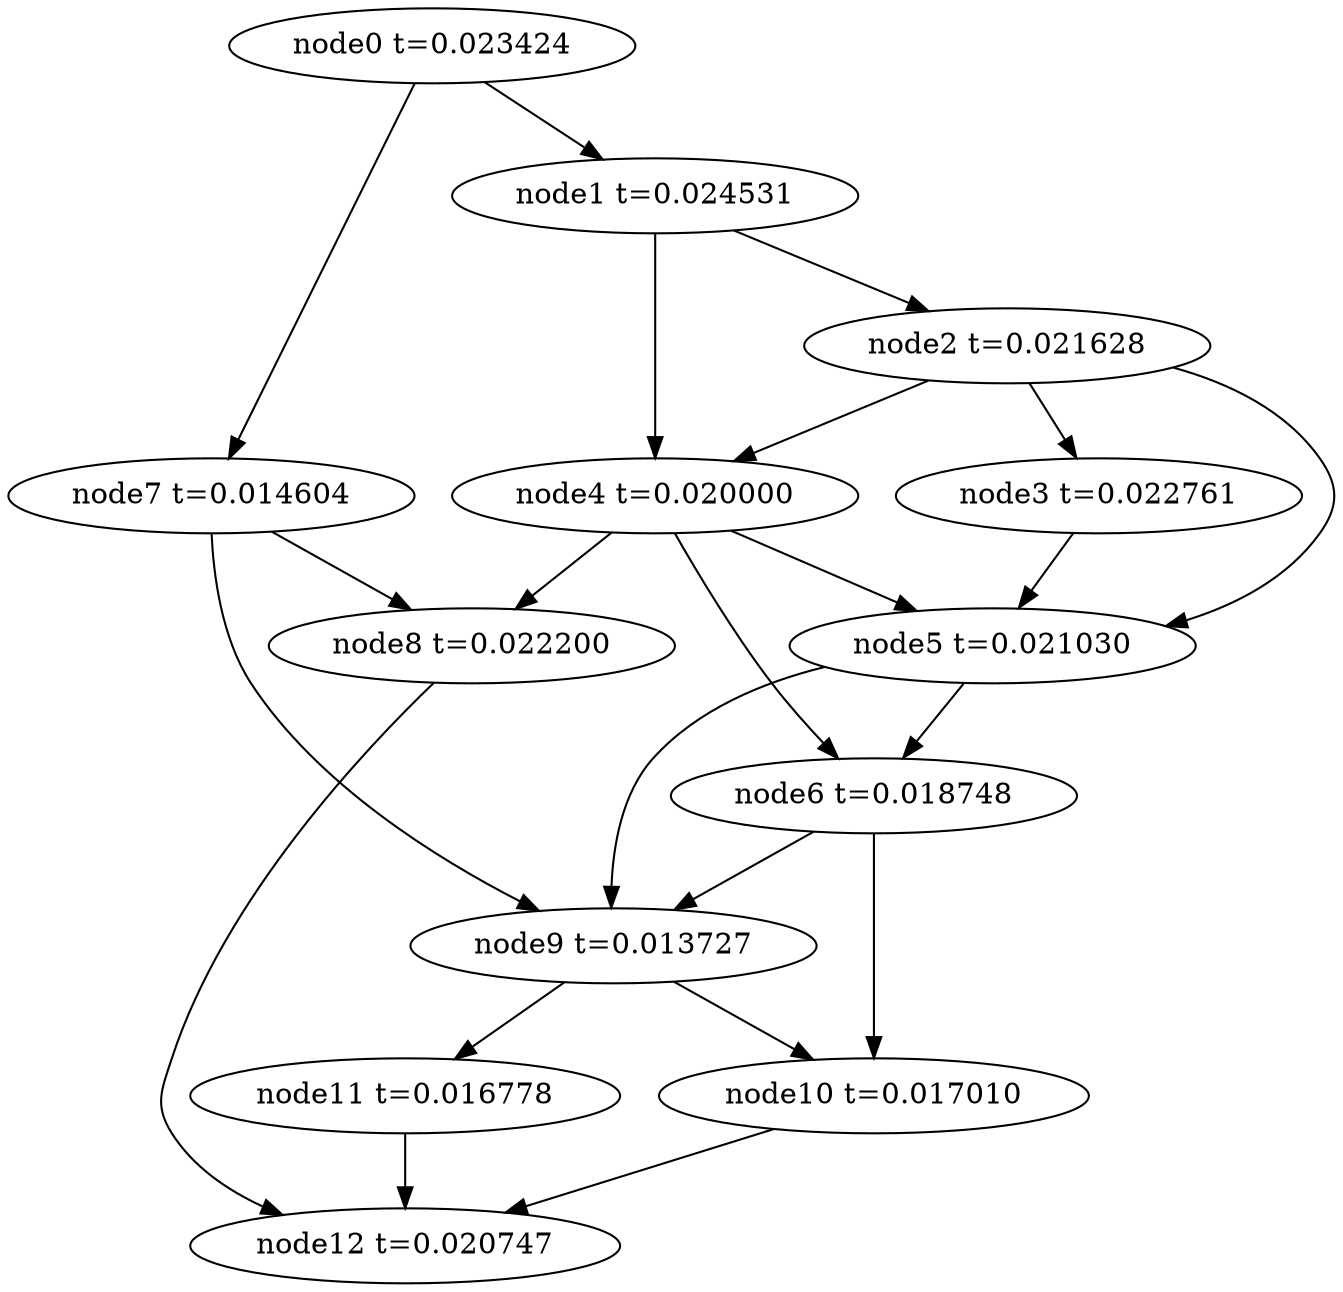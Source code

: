 digraph g{
	node12[label="node12 t=0.020747"]
	node11 -> node12
	node11[label="node11 t=0.016778"];
	node10 -> node12
	node10[label="node10 t=0.017010"];
	node9 -> node11
	node9 -> node10
	node9[label="node9 t=0.013727"];
	node8 -> node12
	node8[label="node8 t=0.022200"];
	node7 -> node9
	node7 -> node8
	node7[label="node7 t=0.014604"];
	node6 -> node10
	node6 -> node9
	node6[label="node6 t=0.018748"];
	node5 -> node9
	node5 -> node6
	node5[label="node5 t=0.021030"];
	node4 -> node8
	node4 -> node6
	node4 -> node5
	node4[label="node4 t=0.020000"];
	node3 -> node5
	node3[label="node3 t=0.022761"];
	node2 -> node5
	node2 -> node4
	node2 -> node3
	node2[label="node2 t=0.021628"];
	node1 -> node4
	node1 -> node2
	node1[label="node1 t=0.024531"];
	node0 -> node7
	node0 -> node1
	node0[label="node0 t=0.023424"];
}
